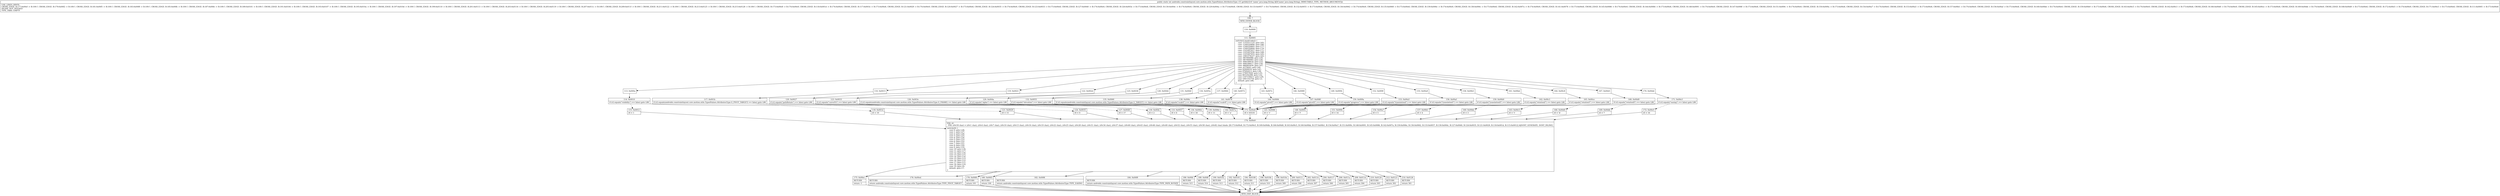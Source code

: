 digraph "CFG forandroidx.constraintlayout.core.motion.utils.TypedValues.AttributesType.\-CC.getId(Ljava\/lang\/String;)I" {
Node_108 [shape=record,label="{108\:\ ?|MTH_ENTER_BLOCK\l}"];
Node_110 [shape=record,label="{110\:\ 0x0000}"];
Node_111 [shape=record,label="{111\:\ 0x0005|switch(r2.hashCode()) \{\l    case \-1310311125: goto L83;\l    case \-1249320806: goto L80;\l    case \-1249320805: goto L77;\l    case \-1249320804: goto L74;\l    case \-1225497657: goto L71;\l    case \-1225497656: goto L68;\l    case \-1225497655: goto L65;\l    case \-1001078227: goto L62;\l    case \-987906986: goto L59;\l    case \-987906985: goto L56;\l    case \-908189618: goto L53;\l    case \-908189617: goto L50;\l    case \-880905839: goto L47;\l    case \-4379043: goto L44;\l    case 92909918: goto L41;\l    case 97692013: goto L38;\l    case 579057826: goto L35;\l    case 803192288: goto L32;\l    case 1167159411: goto L29;\l    case 1941332754: goto L3;\l    default: goto L86;\l\}\l}"];
Node_113 [shape=record,label="{113\:\ 0x000a}"];
Node_114 [shape=record,label="{114\:\ 0x0010|if (r2.equals(\"visibility\") == false) goto L86\l}"];
Node_115 [shape=record,label="{115\:\ 0x0012|r0 = 1\l}"];
Node_174 [shape=record,label="{174\:\ 0x00e9|PHI: r0 \l  PHI: (r0v59 char) = (r0v1 char), (r0v4 char), (r0v7 char), (r0v10 char), (r0v13 char), (r0v16 char), (r0v19 char), (r0v22 char), (r0v25 char), (r0v28 char), (r0v31 char), (r0v34 char), (r0v37 char), (r0v40 char), (r0v43 char), (r0v46 char), (r0v49 char), (r0v52 char), (r0v55 char), (r0v58 char), (r0v82 char) binds: [B:173:0x00e8, B:172:0x00e5, B:169:0x00db, B:166:0x00d0, B:163:0x00c5, B:160:0x00bb, B:157:0x00b1, B:154:0x00a7, B:151:0x009c, B:148:0x0091, B:145:0x0086, B:142:0x007a, B:139:0x006e, B:136:0x0062, B:133:0x0057, B:130:0x004c, B:127:0x0040, B:124:0x0035, B:121:0x0029, B:118:0x001d, B:115:0x0012] A[DONT_GENERATE, DONT_INLINE]\l|switch(r0) \{\l    case 0: goto L28;\l    case 1: goto L27;\l    case 2: goto L26;\l    case 3: goto L25;\l    case 4: goto L24;\l    case 5: goto L23;\l    case 6: goto L22;\l    case 7: goto L21;\l    case 8: goto L20;\l    case 9: goto L19;\l    case 10: goto L18;\l    case 11: goto L17;\l    case 12: goto L16;\l    case 13: goto L15;\l    case 14: goto L14;\l    case 15: goto L13;\l    case 16: goto L12;\l    case 17: goto L11;\l    case 18: goto L10;\l    case 19: goto L9;\l    default: goto L7;\l\}\l}"];
Node_175 [shape=record,label="{175\:\ 0x00ec|RETURN\l|return \-1\l}"];
Node_109 [shape=record,label="{109\:\ ?|MTH_EXIT_BLOCK\l}"];
Node_176 [shape=record,label="{176\:\ 0x00ed|RETURN\l|return androidx.constraintlayout.core.motion.utils.TypedValues.AttributesType.TYPE_PIVOT_TARGET\l}"];
Node_178 [shape=record,label="{178\:\ 0x00f0|RETURN\l|return 101\l}"];
Node_180 [shape=record,label="{180\:\ 0x00f3|RETURN\l|return 100\l}"];
Node_182 [shape=record,label="{182\:\ 0x00f6|RETURN\l|return androidx.constraintlayout.core.motion.utils.TypedValues.AttributesType.TYPE_EASING\l}"];
Node_184 [shape=record,label="{184\:\ 0x00f9|RETURN\l|return androidx.constraintlayout.core.motion.utils.TypedValues.AttributesType.TYPE_PATH_ROTATE\l}"];
Node_186 [shape=record,label="{186\:\ 0x00fc|RETURN\l|return 315\l}"];
Node_188 [shape=record,label="{188\:\ 0x00ff|RETURN\l|return 314\l}"];
Node_190 [shape=record,label="{190\:\ 0x0102|RETURN\l|return 313\l}"];
Node_192 [shape=record,label="{192\:\ 0x0105|RETURN\l|return 312\l}"];
Node_194 [shape=record,label="{194\:\ 0x0108|RETURN\l|return 311\l}"];
Node_196 [shape=record,label="{196\:\ 0x010b|RETURN\l|return 310\l}"];
Node_198 [shape=record,label="{198\:\ 0x010e|RETURN\l|return 309\l}"];
Node_200 [shape=record,label="{200\:\ 0x0111|RETURN\l|return 308\l}"];
Node_202 [shape=record,label="{202\:\ 0x0114|RETURN\l|return 307\l}"];
Node_204 [shape=record,label="{204\:\ 0x0117|RETURN\l|return 306\l}"];
Node_206 [shape=record,label="{206\:\ 0x011a|RETURN\l|return 305\l}"];
Node_208 [shape=record,label="{208\:\ 0x011d|RETURN\l|return 304\l}"];
Node_210 [shape=record,label="{210\:\ 0x0120|RETURN\l|return 303\l}"];
Node_212 [shape=record,label="{212\:\ 0x0123|RETURN\l|return 302\l}"];
Node_214 [shape=record,label="{214\:\ 0x0126|RETURN\l|return 301\l}"];
Node_116 [shape=record,label="{116\:\ 0x0015}"];
Node_117 [shape=record,label="{117\:\ 0x001b|if (r2.equals(androidx.constraintlayout.core.motion.utils.TypedValues.AttributesType.S_PIVOT_TARGET) == false) goto L86\l}"];
Node_118 [shape=record,label="{118\:\ 0x001d|r0 = 19\l}"];
Node_119 [shape=record,label="{119\:\ 0x0021}"];
Node_120 [shape=record,label="{120\:\ 0x0027|if (r2.equals(\"pathRotate\") == false) goto L86\l}"];
Node_121 [shape=record,label="{121\:\ 0x0029|r0 = 15\l}"];
Node_122 [shape=record,label="{122\:\ 0x002d}"];
Node_123 [shape=record,label="{123\:\ 0x0033|if (r2.equals(\"curveFit\") == false) goto L86\l}"];
Node_124 [shape=record,label="{124\:\ 0x0035|r0 = 0\l}"];
Node_125 [shape=record,label="{125\:\ 0x0038}"];
Node_126 [shape=record,label="{126\:\ 0x003e|if (r2.equals(androidx.constraintlayout.core.motion.utils.TypedValues.AttributesType.S_FRAME) == false) goto L86\l}"];
Node_127 [shape=record,label="{127\:\ 0x0040|r0 = 17\l}"];
Node_128 [shape=record,label="{128\:\ 0x0044}"];
Node_129 [shape=record,label="{129\:\ 0x004a|if (r2.equals(\"alpha\") == false) goto L86\l}"];
Node_130 [shape=record,label="{130\:\ 0x004c|r0 = 2\l}"];
Node_131 [shape=record,label="{131\:\ 0x004f}"];
Node_132 [shape=record,label="{132\:\ 0x0055|if (r2.equals(\"elevation\") == false) goto L86\l}"];
Node_133 [shape=record,label="{133\:\ 0x0057|r0 = 6\l}"];
Node_134 [shape=record,label="{134\:\ 0x005a}"];
Node_135 [shape=record,label="{135\:\ 0x0060|if (r2.equals(androidx.constraintlayout.core.motion.utils.TypedValues.AttributesType.S_TARGET) == false) goto L86\l}"];
Node_136 [shape=record,label="{136\:\ 0x0062|r0 = 18\l}"];
Node_137 [shape=record,label="{137\:\ 0x0066}"];
Node_138 [shape=record,label="{138\:\ 0x006c|if (r2.equals(\"scaleY\") == false) goto L86\l}"];
Node_139 [shape=record,label="{139\:\ 0x006e|r0 = 11\l}"];
Node_140 [shape=record,label="{140\:\ 0x0072}"];
Node_141 [shape=record,label="{141\:\ 0x0078|if (r2.equals(\"scaleX\") == false) goto L86\l}"];
Node_142 [shape=record,label="{142\:\ 0x007a|r0 = 'n'\l}"];
Node_143 [shape=record,label="{143\:\ 0x007e}"];
Node_144 [shape=record,label="{144\:\ 0x0084|if (r2.equals(\"pivotY\") == false) goto L86\l}"];
Node_145 [shape=record,label="{145\:\ 0x0086|r0 = 'r'\l}"];
Node_146 [shape=record,label="{146\:\ 0x0089}"];
Node_147 [shape=record,label="{147\:\ 0x008f|if (r2.equals(\"pivotX\") == false) goto L86\l}"];
Node_148 [shape=record,label="{148\:\ 0x0091|r0 = 'f'\l}"];
Node_149 [shape=record,label="{149\:\ 0x0094}"];
Node_150 [shape=record,label="{150\:\ 0x009a|if (r2.equals(\"progress\") == false) goto L86\l}"];
Node_151 [shape=record,label="{151\:\ 0x009c|r0 = 14\l}"];
Node_152 [shape=record,label="{152\:\ 0x009f}"];
Node_153 [shape=record,label="{153\:\ 0x00a5|if (r2.equals(\"translationZ\") == false) goto L86\l}"];
Node_154 [shape=record,label="{154\:\ 0x00a7|r0 = 5\l}"];
Node_155 [shape=record,label="{155\:\ 0x00a9}"];
Node_156 [shape=record,label="{156\:\ 0x00af|if (r2.equals(\"translationY\") == false) goto L86\l}"];
Node_157 [shape=record,label="{157\:\ 0x00b1|r0 = 4\l}"];
Node_158 [shape=record,label="{158\:\ 0x00b3}"];
Node_159 [shape=record,label="{159\:\ 0x00b9|if (r2.equals(\"translationX\") == false) goto L86\l}"];
Node_160 [shape=record,label="{160\:\ 0x00bb|r0 = 3\l}"];
Node_161 [shape=record,label="{161\:\ 0x00bd}"];
Node_162 [shape=record,label="{162\:\ 0x00c3|if (r2.equals(\"rotationZ\") == false) goto L86\l}"];
Node_163 [shape=record,label="{163\:\ 0x00c5|r0 = 't'\l}"];
Node_164 [shape=record,label="{164\:\ 0x00c8}"];
Node_165 [shape=record,label="{165\:\ 0x00ce|if (r2.equals(\"rotationY\") == false) goto L86\l}"];
Node_166 [shape=record,label="{166\:\ 0x00d0|r0 = 'b'\l}"];
Node_167 [shape=record,label="{167\:\ 0x00d3}"];
Node_168 [shape=record,label="{168\:\ 0x00d9|if (r2.equals(\"rotationX\") == false) goto L86\l}"];
Node_169 [shape=record,label="{169\:\ 0x00db|r0 = 7\l}"];
Node_170 [shape=record,label="{170\:\ 0x00dd}"];
Node_171 [shape=record,label="{171\:\ 0x00e3|if (r2.equals(\"easing\") == false) goto L86\l}"];
Node_172 [shape=record,label="{172\:\ 0x00e5|r0 = 16\l}"];
Node_173 [shape=record,label="{173\:\ 0x00e8|r0 = 65535\l}"];
MethodNode[shape=record,label="{public static int androidx.constraintlayout.core.motion.utils.TypedValues.AttributesType.\-CC.getId((r2v0 'name' java.lang.String A[D('name' java.lang.String), IMMUTABLE_TYPE, METHOD_ARGUMENT]))  | USE_LINES_HINTS\lCROSS_EDGE: B:177:0x00ef \-\> B:109:?, CROSS_EDGE: B:179:0x00f2 \-\> B:109:?, CROSS_EDGE: B:181:0x00f5 \-\> B:109:?, CROSS_EDGE: B:183:0x00f8 \-\> B:109:?, CROSS_EDGE: B:185:0x00fb \-\> B:109:?, CROSS_EDGE: B:187:0x00fe \-\> B:109:?, CROSS_EDGE: B:189:0x0101 \-\> B:109:?, CROSS_EDGE: B:191:0x0104 \-\> B:109:?, CROSS_EDGE: B:193:0x0107 \-\> B:109:?, CROSS_EDGE: B:195:0x010a \-\> B:109:?, CROSS_EDGE: B:197:0x010d \-\> B:109:?, CROSS_EDGE: B:199:0x0110 \-\> B:109:?, CROSS_EDGE: B:201:0x0113 \-\> B:109:?, CROSS_EDGE: B:203:0x0116 \-\> B:109:?, CROSS_EDGE: B:205:0x0119 \-\> B:109:?, CROSS_EDGE: B:207:0x011c \-\> B:109:?, CROSS_EDGE: B:209:0x011f \-\> B:109:?, CROSS_EDGE: B:211:0x0122 \-\> B:109:?, CROSS_EDGE: B:213:0x0125 \-\> B:109:?, CROSS_EDGE: B:215:0x0128 \-\> B:109:?, CROSS_EDGE: B:173:0x00e8 \-\> B:174:0x00e9, CROSS_EDGE: B:118:0x001d \-\> B:174:0x00e9, CROSS_EDGE: B:117:0x001b \-\> B:173:0x00e8, CROSS_EDGE: B:121:0x0029 \-\> B:174:0x00e9, CROSS_EDGE: B:120:0x0027 \-\> B:173:0x00e8, CROSS_EDGE: B:124:0x0035 \-\> B:174:0x00e9, CROSS_EDGE: B:123:0x0033 \-\> B:173:0x00e8, CROSS_EDGE: B:127:0x0040 \-\> B:174:0x00e9, CROSS_EDGE: B:126:0x003e \-\> B:173:0x00e8, CROSS_EDGE: B:130:0x004c \-\> B:174:0x00e9, CROSS_EDGE: B:129:0x004a \-\> B:173:0x00e8, CROSS_EDGE: B:133:0x0057 \-\> B:174:0x00e9, CROSS_EDGE: B:132:0x0055 \-\> B:173:0x00e8, CROSS_EDGE: B:136:0x0062 \-\> B:174:0x00e9, CROSS_EDGE: B:135:0x0060 \-\> B:173:0x00e8, CROSS_EDGE: B:139:0x006e \-\> B:174:0x00e9, CROSS_EDGE: B:138:0x006c \-\> B:173:0x00e8, CROSS_EDGE: B:142:0x007a \-\> B:174:0x00e9, CROSS_EDGE: B:141:0x0078 \-\> B:173:0x00e8, CROSS_EDGE: B:145:0x0086 \-\> B:174:0x00e9, CROSS_EDGE: B:144:0x0084 \-\> B:173:0x00e8, CROSS_EDGE: B:148:0x0091 \-\> B:174:0x00e9, CROSS_EDGE: B:147:0x008f \-\> B:173:0x00e8, CROSS_EDGE: B:151:0x009c \-\> B:174:0x00e9, CROSS_EDGE: B:150:0x009a \-\> B:173:0x00e8, CROSS_EDGE: B:154:0x00a7 \-\> B:174:0x00e9, CROSS_EDGE: B:153:0x00a5 \-\> B:173:0x00e8, CROSS_EDGE: B:157:0x00b1 \-\> B:174:0x00e9, CROSS_EDGE: B:156:0x00af \-\> B:173:0x00e8, CROSS_EDGE: B:160:0x00bb \-\> B:174:0x00e9, CROSS_EDGE: B:159:0x00b9 \-\> B:173:0x00e8, CROSS_EDGE: B:163:0x00c5 \-\> B:174:0x00e9, CROSS_EDGE: B:162:0x00c3 \-\> B:173:0x00e8, CROSS_EDGE: B:166:0x00d0 \-\> B:174:0x00e9, CROSS_EDGE: B:165:0x00ce \-\> B:173:0x00e8, CROSS_EDGE: B:169:0x00db \-\> B:174:0x00e9, CROSS_EDGE: B:168:0x00d9 \-\> B:173:0x00e8, CROSS_EDGE: B:172:0x00e5 \-\> B:174:0x00e9, CROSS_EDGE: B:171:0x00e3 \-\> B:173:0x00e8, CROSS_EDGE: B:111:0x0005 \-\> B:173:0x00e8\lINLINE_NOT_NEEDED\lTYPE_VARS: EMPTY\l}"];
MethodNode -> Node_108;Node_108 -> Node_110;
Node_110 -> Node_111;
Node_111 -> Node_113;
Node_111 -> Node_116;
Node_111 -> Node_119;
Node_111 -> Node_122;
Node_111 -> Node_125;
Node_111 -> Node_128;
Node_111 -> Node_131;
Node_111 -> Node_134;
Node_111 -> Node_137;
Node_111 -> Node_140;
Node_111 -> Node_143;
Node_111 -> Node_146;
Node_111 -> Node_149;
Node_111 -> Node_152;
Node_111 -> Node_155;
Node_111 -> Node_158;
Node_111 -> Node_161;
Node_111 -> Node_164;
Node_111 -> Node_167;
Node_111 -> Node_170;
Node_111 -> Node_173;
Node_113 -> Node_114;
Node_114 -> Node_115[style=dashed];
Node_114 -> Node_173;
Node_115 -> Node_174;
Node_174 -> Node_175;
Node_174 -> Node_176;
Node_174 -> Node_178;
Node_174 -> Node_180;
Node_174 -> Node_182;
Node_174 -> Node_184;
Node_174 -> Node_186;
Node_174 -> Node_188;
Node_174 -> Node_190;
Node_174 -> Node_192;
Node_174 -> Node_194;
Node_174 -> Node_196;
Node_174 -> Node_198;
Node_174 -> Node_200;
Node_174 -> Node_202;
Node_174 -> Node_204;
Node_174 -> Node_206;
Node_174 -> Node_208;
Node_174 -> Node_210;
Node_174 -> Node_212;
Node_174 -> Node_214;
Node_175 -> Node_109;
Node_176 -> Node_109;
Node_178 -> Node_109;
Node_180 -> Node_109;
Node_182 -> Node_109;
Node_184 -> Node_109;
Node_186 -> Node_109;
Node_188 -> Node_109;
Node_190 -> Node_109;
Node_192 -> Node_109;
Node_194 -> Node_109;
Node_196 -> Node_109;
Node_198 -> Node_109;
Node_200 -> Node_109;
Node_202 -> Node_109;
Node_204 -> Node_109;
Node_206 -> Node_109;
Node_208 -> Node_109;
Node_210 -> Node_109;
Node_212 -> Node_109;
Node_214 -> Node_109;
Node_116 -> Node_117;
Node_117 -> Node_118[style=dashed];
Node_117 -> Node_173;
Node_118 -> Node_174;
Node_119 -> Node_120;
Node_120 -> Node_121[style=dashed];
Node_120 -> Node_173;
Node_121 -> Node_174;
Node_122 -> Node_123;
Node_123 -> Node_124[style=dashed];
Node_123 -> Node_173;
Node_124 -> Node_174;
Node_125 -> Node_126;
Node_126 -> Node_127[style=dashed];
Node_126 -> Node_173;
Node_127 -> Node_174;
Node_128 -> Node_129;
Node_129 -> Node_130[style=dashed];
Node_129 -> Node_173;
Node_130 -> Node_174;
Node_131 -> Node_132;
Node_132 -> Node_133[style=dashed];
Node_132 -> Node_173;
Node_133 -> Node_174;
Node_134 -> Node_135;
Node_135 -> Node_136[style=dashed];
Node_135 -> Node_173;
Node_136 -> Node_174;
Node_137 -> Node_138;
Node_138 -> Node_139[style=dashed];
Node_138 -> Node_173;
Node_139 -> Node_174;
Node_140 -> Node_141;
Node_141 -> Node_142[style=dashed];
Node_141 -> Node_173;
Node_142 -> Node_174;
Node_143 -> Node_144;
Node_144 -> Node_145[style=dashed];
Node_144 -> Node_173;
Node_145 -> Node_174;
Node_146 -> Node_147;
Node_147 -> Node_148[style=dashed];
Node_147 -> Node_173;
Node_148 -> Node_174;
Node_149 -> Node_150;
Node_150 -> Node_151[style=dashed];
Node_150 -> Node_173;
Node_151 -> Node_174;
Node_152 -> Node_153;
Node_153 -> Node_154[style=dashed];
Node_153 -> Node_173;
Node_154 -> Node_174;
Node_155 -> Node_156;
Node_156 -> Node_157[style=dashed];
Node_156 -> Node_173;
Node_157 -> Node_174;
Node_158 -> Node_159;
Node_159 -> Node_160[style=dashed];
Node_159 -> Node_173;
Node_160 -> Node_174;
Node_161 -> Node_162;
Node_162 -> Node_163[style=dashed];
Node_162 -> Node_173;
Node_163 -> Node_174;
Node_164 -> Node_165;
Node_165 -> Node_166[style=dashed];
Node_165 -> Node_173;
Node_166 -> Node_174;
Node_167 -> Node_168;
Node_168 -> Node_169[style=dashed];
Node_168 -> Node_173;
Node_169 -> Node_174;
Node_170 -> Node_171;
Node_171 -> Node_172[style=dashed];
Node_171 -> Node_173;
Node_172 -> Node_174;
Node_173 -> Node_174;
}

